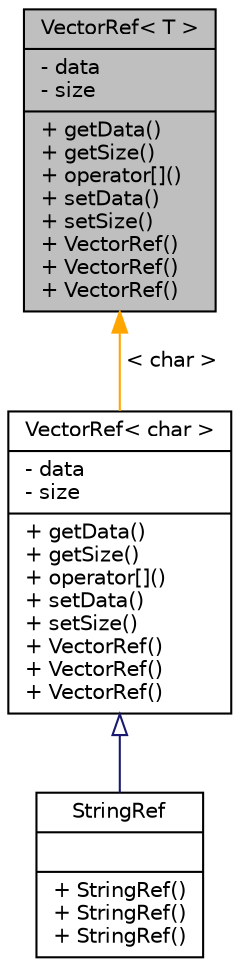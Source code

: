 digraph "VectorRef&lt; T &gt;"
{
  edge [fontname="Helvetica",fontsize="10",labelfontname="Helvetica",labelfontsize="10"];
  node [fontname="Helvetica",fontsize="10",shape=record];
  Node942 [label="{VectorRef\< T \>\n|- data\l- size\l|+ getData()\l+ getSize()\l+ operator[]()\l+ setData()\l+ setSize()\l+ VectorRef()\l+ VectorRef()\l+ VectorRef()\l}",height=0.2,width=0.4,color="black", fillcolor="grey75", style="filled", fontcolor="black"];
  Node942 -> Node943 [dir="back",color="orange",fontsize="10",style="solid",label=" \< char \>" ,fontname="Helvetica"];
  Node943 [label="{VectorRef\< char \>\n|- data\l- size\l|+ getData()\l+ getSize()\l+ operator[]()\l+ setData()\l+ setSize()\l+ VectorRef()\l+ VectorRef()\l+ VectorRef()\l}",height=0.2,width=0.4,color="black", fillcolor="white", style="filled",URL="$d9/deb/class_vector_ref.html"];
  Node943 -> Node944 [dir="back",color="midnightblue",fontsize="10",style="solid",arrowtail="onormal",fontname="Helvetica"];
  Node944 [label="{StringRef\n||+ StringRef()\l+ StringRef()\l+ StringRef()\l}",height=0.2,width=0.4,color="black", fillcolor="white", style="filled",URL="$db/d50/class_string_ref.html"];
}
